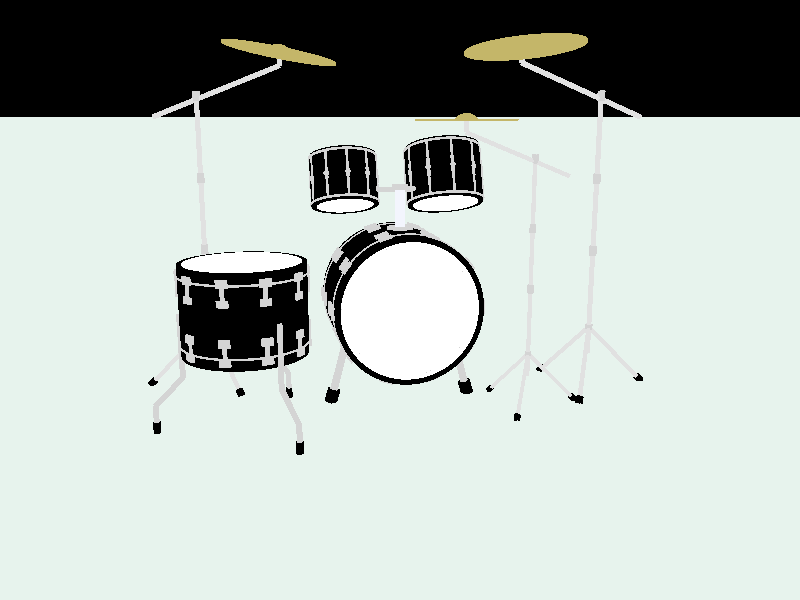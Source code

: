 #include "colors.inc"
#include "textures.inc"
#include "finish.inc"

camera {
    location  <-0.6, 0.7, -3 > 
    right x * 1
    up y * 3/4
    look_at <0, 0, 0>
}

global_settings { ambient_light rgb<1, 1, 1> }

light_source {
    <0, 100, 0>
    color White
}

light_source {
	<0, 0, -20>
	color White
	shadowless
}

light_source {
    <0, 10, 0>
    color Yellow
    spotlight
    radius 5
    falloff 7
    tightness 100
    point_at <0.7, 0, 0>
}

light_source {
    <0, 10, 0>
    color White
    spotlight
    radius 5
    falloff 7
    tightness 100
    point_at <-0.7, 0, 1>
}


// x axis
// cylinder {
//    <-100,0,0>, <100,0,0>, 0.01
//        texture {
//           pigment {checker White color Red}
//    }
// }

// y axis
// cylinder {
//    <0,-100,0>, <0,100,0>, 0.01
//    texture {
//        pigment {checker White color Green}
//    }
// }

// z axis
// cylinder {
//    <0,0,-100>, <0,0,100>, 0.01
//    texture {pigment {checker White color Blue}
//    }
// }


// ==============================bass drum ===========================
#declare drum = union 
{
difference {
difference { 
//bass drum 41*28 (depth*radius) cm
cylinder {
    <0,0,0>, <0,0.41,0>, 0.28
    texture {New_Brass pigment {color Black}
    }              
}

//top cutting cylinder
cylinder {
    <0,0.39,0>, <0,0.45,0>, 0.26
    texture {pigment {color rgbt <1,1,1, 0.07> }}
    }
}
 
//bottom cutting cylinder
cylinder {
    <0,0.02,0>, <0,-0.04,0>, 0.26
    texture {pigment {color rgbt <1,1,1, 0.07> }}
    }
}

//bottom torus for bass drum, major radius = 28 cm, minor radius = 0.5 cm
torus {
    0.28, 0.005
    texture {Chrome_Metal}
    translate <0,0.05,0>
    }

//top torus for bass drum, major radius = 28 cm, minor radius = 0.5 cm
torus {
    0.28, 0.005
    texture {Chrome_Metal}
    translate <0,0.36,0>
    }
}

#declare earset = union {

#declare ear = union {
box {
    <0,0,0> <0.1,0.07,0.1>
    texture {Chrome_Metal}
    translate <0.48,0.70,-0.05>
    scale 0.5
}

cylinder {
    <0,0.3,0> <0,0.37,0> 0.01
    texture {Chrome_Metal}
    translate <0.28,0,0>
}

box {
    <0,0.04,0> <0.1,0.1,0.1>
    texture {Chrome_Metal}
    translate <0.48,0.50,-0.05>
    scale 0.5
}
}

// duplicate the drum ear with while loop
#declare Radius = 0.28;
#declare Nr = 0;
#declare EndNr = 10;
#while (Nr < EndNr)
object {ear 
    rotate <0, Nr* 360/EndNr, 0>
}
    #declare Nr = Nr + 1;
#end

#declare Radius = 0.28;
#declare Nr = 0;
#declare EndNr = 10;
#while (Nr < EndNr)
object {ear 
    rotate <0, Nr* 360/EndNr, 0>
    translate <0,-0.25,0>
}
    #declare Nr = Nr + 1;
#end
}

// the body of bassdrum /////////////////////////////////////////////////////////////////////////
#declare bassdrum = union {object {drum} object {earset}}

object{bassdrum
    rotate <90,0,0>
    translate <0,0,-0.205>
}

// right foot of bass drum
cylinder {
    <0.2,-0.1,0> <0.28,-0.4,0> 0.015
    texture {Chrome_Metal}
}

// left foot of bass drum
cylinder {
    <-0.2,-0.1,0> <-0.28,-0.4,0> 0.015
    texture {Chrome_Metal }
}

// decoration of the right foot of the bass drum
cylinder {
    <0.265,-0.35,0> <0.28,-0.4,0> 0.025
    texture {Rust 
    			pigment {color Black}
    }
}

// decoration of the left foot of the bass drum
cylinder {
    <-0.265,-0.35,0> <-0.28,-0.4,0> 0.025
    texture {Rust 
    			pigment {color Black}
	}
}


// bracket between bass drum and tom-tom 
cylinder {
	<0,0.28,0>, <0,0.29,0> 0.05
	texture {Chrome_Metal}
}

cylinder {
	<0,0.29,0>	, <0,0.45,0> 0.02
	texture {Silver_Metal}
}

cylinder {
	<0,0.43,0> <0,0.45,0> 0.03
	texture {Chrome_Metal}
}

cylinder {
	<0,0.43,0>, <0,0.43,0.1> 0.01
	texture {Chrome_Metal}
	rotate <0,60,0>
}

cylinder {
	<0,0.43,0>, <0,0.43,0.1> 0.01
	texture {Chrome_Metal}
	rotate <0,-60,0>
}		

//=================== components of middle tom ====================

#declare body_m_tom =
union {
difference{
difference {
// middle tom depth*radius 23*15 cm, starting from <1,0,0>
cylinder {
	<1,0,0>, <1,0.23, 0>, 0.15
	texture {New_Brass pigment {color Black}}
}

// cutting cylinder from the top of the middle tom 
cylinder {
	<1,0.22,0>, <1,0.24,0>, 0.13
	texture {pigment {color rgbt <1,1,1, 0.05>}}
}
}

// cutting cylinder from the bottom the middle tom
cylinder {
	<1,-0.01,0>, <1,0.01,0>, 0.13
	texture {pigment {color rgbt <1,1,1, 0.05>}}
}
}

// bottom torus for the middle tom, major radius = 15 cm , minor radius = 0.5 cm
torus {
	0.15, 0.005
	translate <1,0.01,0>
	texture {Chrome_Metal}
}

// top torus for the middle tom, major radius = 15 cm, minor radius = 0.5 cm
torus {
	0.15, 0.005
	translate <1, 0.22,0>
	texture {Chrome_Metal}
}
}

// object {body_m_tom}

// a single handle for the middle tom
#declare handle_m_tom =
union {
cylinder {
	<1,0.01,0>, <1,0.22,0>, 0.005
	texture {Chrome_Metal}
	translate <0,0,-0.15>
	}

cylinder {
	<1,0.08,0>, <1,0.15,0>, 0.007
	texture {Chrome_Metal}
	translate <0,0,-0.15>
	}

cylinder {
	<1,0.115,-0.15>, <1,0.115,-0.157>, 0.01
	texture {Chrome_Metal}
	}
	translate<-1,0,0> // move the unit back to the coordinate origin <0,0,0> before duplication
}

// object {handle_m_tom}

// duplicate handle of middle tom with the while loop at <0,0,0>
#declare handles_m_tom =
union {
#declare radius_m_tom = 0.15;
#declare nr_mt = 0;
#declare end_nr_mt = 10;
#while (nr_mt < end_nr_mt)
object {handle_m_tom
	rotate <0, nr_mt*360/end_nr_mt, 0>
	}
	#declare nr_mt = nr_mt + 1;
#end
}

// move the whole set back to <1,0,0>
#declare hset_m_tom =
object {handles_m_tom translate <1,0,0> }

// combine the body and the handles of middle tom /////////////////////////////////////////////////////////
#declare middletom = union {object {body_m_tom} object {hset_m_tom}}; 

// check if the middle tom exists as a unit 
// object {middletom}

//===================== components of small tom =========================

#declare body_s_tom =
union {
difference {
difference {

// small tom depth*radius 20*13cm, starting from <-1,0,0>
cylinder {
	<-1,0,0>, <-1,0.2,0>, 0.13
	texture {New_Brass pigment {color Black}} 
}

// cutting cylinder from the top of the small tom  
cylinder {
	<-1,0.19,0>, <-1,0.21,0>, 0.11
	texture {pigment {color rgbt <1,1,1, 0.05>}}
}
}

// cutting cylinder from the bottom the small tom
cylinder {
	<-1,-0.01,0>, <-1,0.01,0>, 0.11
	texture {pigment {color rgbt <1,1,1, 0.05>}}
}
}

// bottom torus for the small tom, major radius = 13 cm , minor radius = 0.5 cm
torus {
	0.13, 0.005
	translate <-1,0.01,0>
	texture {Chrome_Metal}
}

// top torus for the small tom, major radius = 13 cm, minor radius = 0.5 cm
torus {
	0.13, 0.005
	translate <-1, 0.19,0>
	texture {Chrome_Metal}
}
}

// object {body_s_tom}

// a single handle for the small tom
#declare handle_s_tom =
union {
cylinder {
	<-1,0.01,0>, <-1,0.19,0>, 0.005
	texture {Chrome_Metal}
	translate <0,0,-0.13>
}

cylinder {
	<-1,0.08,0>, <-1,0.12,0>, 0.007
	texture {Chrome_Metal}
	translate <0,0,-0.13>
}

cylinder {
	<-1,0.10,-0.13>, <-1,0.10,-0.137>, 0.01
	texture {Chrome_Metal}
}
	translate<1,0,0> // move the unit back to the coordinate origin <0,0,0> before duplication
}


// duplicate handle of small tom with the while loop at <0,0,0>
// object {handle_s_tom}
#declare handles_s_tom =
union {
#declare radius_s_tom = 0.13;
#declare nr_st = 0;
#declare end_nr_st = 10;
#while (nr_st < end_nr_st)
object {handle_s_tom
	rotate <0, nr_st*360/end_nr_st, 0>
}
	#declare nr_st = nr_st + 1;
#end
}

// move the whole set back to <-1,0,0>
#declare hset_s_tom =
object {handles_s_tom translate <-1,0,0>}

// combine the body and the handles of small tom
#declare smalltom = union {object {body_s_tom} object {hset_s_tom}}; 

// check if the small tom exists as a unit 
// object {smalltom}

// change the position of the middle tom and the small tome 
// move the middle tom on to the bracket
//    translate <-0.8,0.37,0.15>  
//	rotate <20,0,0>  
object {middletom translate <-0.8,0.37,-0.05>  rotate <20,0,0>}


// move the small tom on to the bracket
//	translate <0.8,0.37,0.15>
//	rotate <20,0,0> 
object {smalltom translate <0.8,0.37,-0.05>  rotate <20,0,0>}


// =================== components of the stand =====================

// cymbal stand at <1,0,0> 
#declare cymbalstand =
union {
// the vertical stand
cylinder {
	<1,-0.26,0> <1,0.8,0>, 0.01
	texture {PinkAlabaster pigment {color Grey}}
}

// the ring
cylinder {
	<1,-0.14,0> <1, -0.16, 0>, 0.015
	texture {Chrome_Metal}
}


// a foot for the cymbal stand
#declare foot =
union {
cylinder {
	<1, -0.15, 0>  <0.75, -0.4, 0>, 0.009
	texture {PinkAlabaster pigment {color Grey}}
}

// rubber decoration of the foot of cymbal stand
cylinder {
	<0.75, -0.4, 0>, <0.77, -0.38, 0>, 0.015
	texture {Rust pigment {color Black}
	}
}

translate <-1,0,0>
}

// duplicate the foot with the while loop at <0,0,0>
// object {feet}
#declare feet =
union {
#declare radius_foot = 0.25;
#declare nr_foot = 0;
#declare end_nr_foot = 3;
#while (nr_foot < end_nr_foot)
object {foot
	rotate <0, nr_foot*360/end_nr_foot, 0>
}
	#declare nr_foot = nr_foot + 1;
#end
}

// move the whole set back to <-1,0,0>
#declare feet_move =
object {feet translate <1,0,0>}

object {feet_move}

// the ring in the middle of the stand
cylinder {
	<1, 0.15, 0> <1, 0.19, 0>, 0.015
	texture {Chrome_Metal}
}

cylinder {
	<1, 0.44, 0> <1,0.48,0>, 0.015
	texture {Chrome_Metal}
}

cylinder {
	<1, 0.76, 0> <1,0.8,0>, 0.015
	texture {Chrome_Metal}
}	

// the tilted stance 
cylinder {
	<0.83, 0.7, 0> < 1.33, 0.9, 0>, 0.01
	texture {PinkAlabaster pigment {color Grey}}
}	

// small vertical stance
cylinder {
	<1.33, 0.9, 0> <1.33, 0.98, 0>, 0.01
	texture {PinkAlabaster pigment {color Grey}}
	}
}

// check if the cymbalstand is grouped
// object {cymbalstand}
// this is the end of the cymbal stance from <1, 0, 0> to  <1, 0.98, 0>


// ================== change the position of the cymbal stand =====================
// change the positions of the original cymbal stance at <1, 0, 0>
// the LEFT cymbal stand  ---------------------------------------------------------------------------------------
// object {cymbalstand translate <-2, 0, 0>}

// the RIGHT cymbal stand, at the front ----------------------------------------------------------------------
object {cymbalstand rotate < 0, 180, 0> translate <1.8, 0, 0> }


// =================== creating a cymbal =============================
// create a cymbal at <2, 0, 0> 
#declare hat_flat =
cylinder {
	<2, 0, 0> < 2, 0.007, 0>, 0.229
	texture {Bronze_Metal 
		normal { bumps 1 scale 0.01 } // to be modified ====================================
	}
}

#declare bell =
difference {
ovus {
	0.1, 0.065
	texture {Bronze_Metal}
	translate <2,-0.13, 0>
	}
box {
	<0, 0, 0> < 1, 1, 1> 
	scale 0.3
	translate <1.85, -0.3, -0.15>
	texture {Bronze_Metal}
	}
}

#declare hat = 
difference {
	union {object {hat_flat} object {bell}}
ovus {
	0.1, 0.065
	texture {Bronze_Metal}
	scale 0.9
	translate <2,-0.12, 0>
	}
} // the distance between the bottom of the yellow cylinder and the top of the blue ovus is about 0.02, namely the radius of the hallow is about 0.02
// the end of making a cymbal

// move the cymbal at <2, 0, 0> to <0.66, 0.95, 0>, THE RIGHT CYMBAL -----------------------------------------------------------------------------------
// object {hat translate <-1.33, 0.95, 0>}
object {hat translate <-1.37, 0.845, 0.15> rotate <-12,0,10>} 

// move the cymbal at <2, 0, 0> to <0.67, 0.95, 0>, THE LEFT CYMBAL ---------------------------------------------------------------------------------------
// object {hat translate <-1.33, 0.95, 0> rotate <0, 180, 0>}
// object {hat rotate <10, 0, 10> translate <-1.3, 0.6, 0> rotate <0, 180, 0>}

// the original cymbalstand <1, 0, 0> had to be moved to <-1, 0, 0>, rotated around Y to be the cymbal stand at the RIGHT
#declare cymbal_stand_right =
union {
	object {cymbalstand translate <-2, 0, 0> rotate <0, 180, 0> } 
	object {hat translate <-1.33, 0.95, 0> 	}
}

// ======================= hi-hat cymbal =================================
// transform the cymbal_stand_right at <1, 0, 0>  into a hi-hat cymbal in between at <0.8, 0, 0.4> * 0.8 = <0.64, 0, 0.32>
object {cymbal_stand_right translate <-0.2, 0, 0.15> scale 0.8 translate <-0.17, -0.074, -0.3>}

// unify a cymbal and a stand in the left at <-1, 0, 0>
#declare cymbal_stand_left =
union {
	object {cymbalstand translate <-2, 0, 0>}
	object {hat rotate <10, 0, 10> translate <-1.3, 0.6, 0> rotate <0, 180, 0>} // translate <-1.33, 0.95, 0> rotate <0, 180, 0>} // change 0.98 to 0.95
}

// move the LEFT cymbal and its stand from <-1, 0, 0>  to another new location
object {cymbal_stand_left translate <0.25, 0, 0.35>}


// ============================ floor tom ================================
// transform the bassdrum into a floor tom at <-1, 0, 0>
#declare body_ftom=
object {bassdrum scale 0.8 translate <-1, 0, 0>}

#declare foot_ftom =
union {
cylinder {
	<-1.224, 0.15, 0> <-1.224, -0.08, 0> 0.01
	texture {Chrome_Metal}
	}
cylinder {
	<-1.224, -0.08, 0> < -1.324, -0.18, 0> 0.01 
	texture {Chrome_Metal}
	}
cylinder {
	<-1.324, -0.18, 0> <-1.324, -0.28, 0> 0.01 
	texture {Chrome_Metal}
	}
cylinder {
	<-1.324, -0.24, 0> <-1.324, -0.28, 0> 0.013
	texture {Rust pigment {color Black}}	
}
translate <1,0,0>	// move the foot_ftom to the point where the floor tom is at <0, 0, 0>
}

// duplicate the foot of the floor tom with while loop
#declare feet_ftom = 
union {
#declare radius_ft = 0.28 * 0.7;
#declare nr_ft = 0;
#declare end_nr_ft = 3;
#while (nr_ft < end_nr_ft)
	object {foot_ftom rotate < 0, nr_ft * 360/end_nr_ft, 0>}
	#declare nr_ft = nr_ft + 1;
#end	
}

// move the feet_ftom back to <-1,0,0>
#declare feet_ftom_move = 
object {feet_ftom translate <-1, 0, 0>}

// floor tom at <0, 0, 0>
#declare floortom =
union {
	object {body_ftom} object {feet_ftom_move} translate <1, 0, 0>
}

object {floortom translate <-0.6, -0.12, -0.2>}


// =====================making the stage============================
plane {
	y, -0.4
	texture {NBoldglass}
}












	